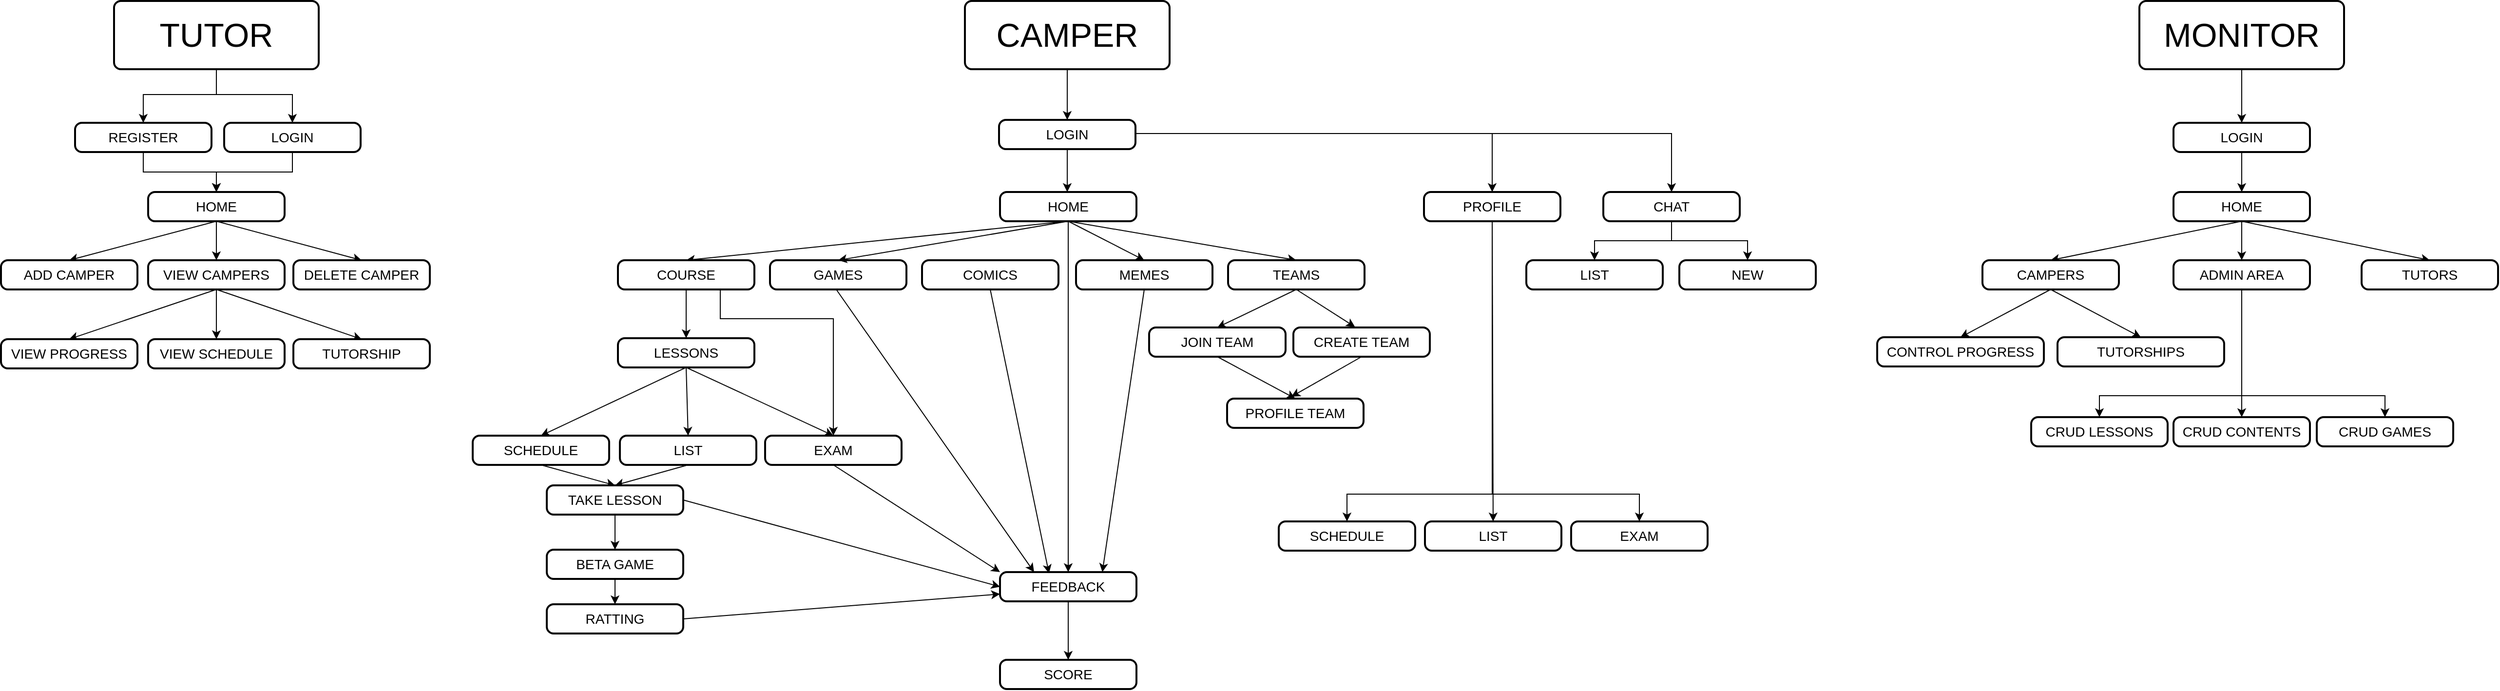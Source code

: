 <mxfile version="13.8.1" type="github">
  <diagram name="Page-1" id="edf60f1a-56cd-e834-aa8a-f176f3a09ee4">
    <mxGraphModel dx="3443" dy="1923" grid="0" gridSize="10" guides="1" tooltips="1" connect="1" arrows="1" fold="1" page="1" pageScale="1" pageWidth="1100" pageHeight="850" background="#ffffff" math="0" shadow="0">
      <root>
        <mxCell id="0" />
        <mxCell id="1" parent="0" />
        <mxCell id="gXM7lQSjL1Jpcok_i52--102" style="edgeStyle=none;rounded=0;orthogonalLoop=1;jettySize=auto;html=1;exitX=0.5;exitY=1;exitDx=0;exitDy=0;entryX=0.5;entryY=0;entryDx=0;entryDy=0;" parent="1" source="gXM7lQSjL1Jpcok_i52--44" target="gXM7lQSjL1Jpcok_i52--101" edge="1">
          <mxGeometry relative="1" as="geometry" />
        </mxCell>
        <mxCell id="gXM7lQSjL1Jpcok_i52--44" value="&lt;span style=&quot;font-size: 14px&quot;&gt;FEEDBACK&lt;/span&gt;" style="rounded=1;whiteSpace=wrap;html=1;absoluteArcSize=1;arcSize=14;strokeWidth=2;" parent="1" vertex="1">
          <mxGeometry x="1066" y="690" width="140" height="30" as="geometry" />
        </mxCell>
        <mxCell id="gXM7lQSjL1Jpcok_i52--64" style="edgeStyle=none;rounded=0;orthogonalLoop=1;jettySize=auto;html=1;exitX=0.5;exitY=1;exitDx=0;exitDy=0;entryX=0.5;entryY=0;entryDx=0;entryDy=0;" parent="1" source="gXM7lQSjL1Jpcok_i52--87" target="gXM7lQSjL1Jpcok_i52--65" edge="1">
          <mxGeometry relative="1" as="geometry">
            <mxPoint x="834" y="450" as="targetPoint" />
          </mxGeometry>
        </mxCell>
        <mxCell id="gXM7lQSjL1Jpcok_i52--74" style="edgeStyle=none;rounded=0;orthogonalLoop=1;jettySize=auto;html=1;exitX=0.5;exitY=1;exitDx=0;exitDy=0;entryX=0.25;entryY=0;entryDx=0;entryDy=0;" parent="1" target="gXM7lQSjL1Jpcok_i52--44" edge="1">
          <mxGeometry relative="1" as="geometry">
            <mxPoint x="1025" y="680" as="targetPoint" />
            <mxPoint x="898.0" y="400" as="sourcePoint" />
          </mxGeometry>
        </mxCell>
        <mxCell id="gXM7lQSjL1Jpcok_i52--50" value="&lt;span style=&quot;font-size: 14px&quot;&gt;GAMES&lt;/span&gt;" style="rounded=1;whiteSpace=wrap;html=1;absoluteArcSize=1;arcSize=14;strokeWidth=2;" parent="1" vertex="1">
          <mxGeometry x="830" y="370" width="140" height="30" as="geometry" />
        </mxCell>
        <mxCell id="gXM7lQSjL1Jpcok_i52--11" style="edgeStyle=elbowEdgeStyle;rounded=0;orthogonalLoop=1;jettySize=auto;html=1;exitX=0.5;exitY=1;exitDx=0;exitDy=0;entryX=0.5;entryY=0;entryDx=0;entryDy=0;elbow=vertical;" parent="1" source="gXM7lQSjL1Jpcok_i52--10" target="gXM7lQSjL1Jpcok_i52--12" edge="1">
          <mxGeometry relative="1" as="geometry">
            <mxPoint x="262" y="230" as="targetPoint" />
            <Array as="points">
              <mxPoint x="327" y="200" />
            </Array>
          </mxGeometry>
        </mxCell>
        <mxCell id="gXM7lQSjL1Jpcok_i52--29" style="edgeStyle=elbowEdgeStyle;rounded=0;orthogonalLoop=1;jettySize=auto;elbow=vertical;html=1;exitX=0.5;exitY=1;exitDx=0;exitDy=0;" parent="1" source="gXM7lQSjL1Jpcok_i52--10" target="gXM7lQSjL1Jpcok_i52--28" edge="1">
          <mxGeometry relative="1" as="geometry">
            <Array as="points">
              <mxPoint x="340" y="200" />
              <mxPoint x="300" y="200" />
              <mxPoint x="290" y="200" />
            </Array>
          </mxGeometry>
        </mxCell>
        <mxCell id="gXM7lQSjL1Jpcok_i52--10" value="&lt;font style=&quot;font-size: 34px&quot;&gt;TUTOR&lt;/font&gt;" style="rounded=1;whiteSpace=wrap;html=1;absoluteArcSize=1;arcSize=14;strokeWidth=2;" parent="1" vertex="1">
          <mxGeometry x="157" y="104" width="210" height="70" as="geometry" />
        </mxCell>
        <mxCell id="gXM7lQSjL1Jpcok_i52--30" style="edgeStyle=elbowEdgeStyle;rounded=0;orthogonalLoop=1;jettySize=auto;elbow=vertical;html=1;exitX=0.5;exitY=1;exitDx=0;exitDy=0;entryX=0.5;entryY=0;entryDx=0;entryDy=0;" parent="1" source="gXM7lQSjL1Jpcok_i52--12" target="gXM7lQSjL1Jpcok_i52--14" edge="1">
          <mxGeometry relative="1" as="geometry" />
        </mxCell>
        <mxCell id="gXM7lQSjL1Jpcok_i52--12" value="&lt;font style=&quot;font-size: 14px&quot;&gt;REGISTER&lt;/font&gt;" style="rounded=1;whiteSpace=wrap;html=1;absoluteArcSize=1;arcSize=14;strokeWidth=2;" parent="1" vertex="1">
          <mxGeometry x="117" y="229" width="140" height="30" as="geometry" />
        </mxCell>
        <mxCell id="gXM7lQSjL1Jpcok_i52--20" style="edgeStyle=none;rounded=0;orthogonalLoop=1;jettySize=auto;html=1;entryX=0.5;entryY=0;entryDx=0;entryDy=0;" parent="1" source="gXM7lQSjL1Jpcok_i52--14" target="gXM7lQSjL1Jpcok_i52--15" edge="1">
          <mxGeometry relative="1" as="geometry" />
        </mxCell>
        <mxCell id="gXM7lQSjL1Jpcok_i52--21" style="edgeStyle=none;rounded=0;orthogonalLoop=1;jettySize=auto;html=1;exitX=0.5;exitY=1;exitDx=0;exitDy=0;entryX=0.5;entryY=0;entryDx=0;entryDy=0;" parent="1" source="gXM7lQSjL1Jpcok_i52--14" target="gXM7lQSjL1Jpcok_i52--16" edge="1">
          <mxGeometry relative="1" as="geometry" />
        </mxCell>
        <mxCell id="gXM7lQSjL1Jpcok_i52--22" style="edgeStyle=none;rounded=0;orthogonalLoop=1;jettySize=auto;html=1;exitX=0.5;exitY=1;exitDx=0;exitDy=0;entryX=0.5;entryY=0;entryDx=0;entryDy=0;" parent="1" source="gXM7lQSjL1Jpcok_i52--14" target="gXM7lQSjL1Jpcok_i52--17" edge="1">
          <mxGeometry relative="1" as="geometry" />
        </mxCell>
        <mxCell id="gXM7lQSjL1Jpcok_i52--14" value="&lt;span style=&quot;font-size: 14px&quot;&gt;HOME&lt;/span&gt;" style="rounded=1;whiteSpace=wrap;html=1;absoluteArcSize=1;arcSize=14;strokeWidth=2;verticalAlign=middle;" parent="1" vertex="1">
          <mxGeometry x="192" y="300" width="140" height="30" as="geometry" />
        </mxCell>
        <mxCell id="gXM7lQSjL1Jpcok_i52--23" style="edgeStyle=none;rounded=0;orthogonalLoop=1;jettySize=auto;html=1;entryX=0.5;entryY=0;entryDx=0;entryDy=0;exitX=0.5;exitY=1;exitDx=0;exitDy=0;" parent="1" source="gXM7lQSjL1Jpcok_i52--15" target="gXM7lQSjL1Jpcok_i52--24" edge="1">
          <mxGeometry relative="1" as="geometry">
            <mxPoint x="262" y="450" as="targetPoint" />
          </mxGeometry>
        </mxCell>
        <mxCell id="gXM7lQSjL1Jpcok_i52--26" style="edgeStyle=none;rounded=0;orthogonalLoop=1;jettySize=auto;html=1;exitX=0.5;exitY=1;exitDx=0;exitDy=0;entryX=0.5;entryY=0;entryDx=0;entryDy=0;" parent="1" source="gXM7lQSjL1Jpcok_i52--15" target="gXM7lQSjL1Jpcok_i52--25" edge="1">
          <mxGeometry relative="1" as="geometry" />
        </mxCell>
        <mxCell id="gXM7lQSjL1Jpcok_i52--63" style="edgeStyle=none;rounded=0;orthogonalLoop=1;jettySize=auto;html=1;exitX=0.5;exitY=1;exitDx=0;exitDy=0;entryX=0.5;entryY=0;entryDx=0;entryDy=0;" parent="1" source="gXM7lQSjL1Jpcok_i52--15" target="gXM7lQSjL1Jpcok_i52--56" edge="1">
          <mxGeometry relative="1" as="geometry" />
        </mxCell>
        <mxCell id="gXM7lQSjL1Jpcok_i52--15" value="&lt;span style=&quot;font-size: 14px&quot;&gt;VIEW CAMPERS&lt;/span&gt;" style="rounded=1;whiteSpace=wrap;html=1;absoluteArcSize=1;arcSize=14;strokeWidth=2;verticalAlign=middle;" parent="1" vertex="1">
          <mxGeometry x="192" y="370" width="140" height="30" as="geometry" />
        </mxCell>
        <mxCell id="gXM7lQSjL1Jpcok_i52--16" value="&lt;span style=&quot;font-size: 14px&quot;&gt;ADD CAMPER&lt;/span&gt;" style="rounded=1;whiteSpace=wrap;html=1;absoluteArcSize=1;arcSize=14;strokeWidth=2;" parent="1" vertex="1">
          <mxGeometry x="41" y="370" width="140" height="30" as="geometry" />
        </mxCell>
        <mxCell id="gXM7lQSjL1Jpcok_i52--17" value="&lt;span style=&quot;font-size: 14px&quot;&gt;DELETE CAMPER&lt;/span&gt;" style="rounded=1;whiteSpace=wrap;html=1;absoluteArcSize=1;arcSize=14;strokeWidth=2;" parent="1" vertex="1">
          <mxGeometry x="341" y="370" width="140" height="30" as="geometry" />
        </mxCell>
        <mxCell id="gXM7lQSjL1Jpcok_i52--24" value="&lt;span style=&quot;font-size: 14px&quot;&gt;VIEW PROGRESS&lt;/span&gt;" style="rounded=1;whiteSpace=wrap;html=1;absoluteArcSize=1;arcSize=14;strokeWidth=2;verticalAlign=middle;" parent="1" vertex="1">
          <mxGeometry x="41" y="451" width="140" height="30" as="geometry" />
        </mxCell>
        <mxCell id="gXM7lQSjL1Jpcok_i52--25" value="&lt;span style=&quot;font-size: 14px&quot;&gt;TUTORSHIP&lt;/span&gt;" style="rounded=1;whiteSpace=wrap;html=1;absoluteArcSize=1;arcSize=14;strokeWidth=2;verticalAlign=middle;" parent="1" vertex="1">
          <mxGeometry x="341" y="451" width="140" height="30" as="geometry" />
        </mxCell>
        <mxCell id="gXM7lQSjL1Jpcok_i52--31" style="edgeStyle=elbowEdgeStyle;rounded=0;orthogonalLoop=1;jettySize=auto;elbow=vertical;html=1;exitX=0.5;exitY=1;exitDx=0;exitDy=0;entryX=0.5;entryY=0;entryDx=0;entryDy=0;" parent="1" source="gXM7lQSjL1Jpcok_i52--28" target="gXM7lQSjL1Jpcok_i52--14" edge="1">
          <mxGeometry relative="1" as="geometry">
            <mxPoint x="260" y="300" as="targetPoint" />
          </mxGeometry>
        </mxCell>
        <mxCell id="gXM7lQSjL1Jpcok_i52--28" value="&lt;font style=&quot;font-size: 14px&quot;&gt;LOGIN&lt;/font&gt;" style="rounded=1;whiteSpace=wrap;html=1;absoluteArcSize=1;arcSize=14;strokeWidth=2;" parent="1" vertex="1">
          <mxGeometry x="270" y="229" width="140" height="30" as="geometry" />
        </mxCell>
        <mxCell id="gXM7lQSjL1Jpcok_i52--33" style="edgeStyle=elbowEdgeStyle;rounded=0;orthogonalLoop=1;jettySize=auto;elbow=vertical;html=1;exitX=0.5;exitY=1;exitDx=0;exitDy=0;" parent="1" source="gXM7lQSjL1Jpcok_i52--34" target="gXM7lQSjL1Jpcok_i52--49" edge="1">
          <mxGeometry relative="1" as="geometry">
            <Array as="points">
              <mxPoint x="1215" y="200" />
              <mxPoint x="1175" y="200" />
              <mxPoint x="1165" y="200" />
            </Array>
          </mxGeometry>
        </mxCell>
        <mxCell id="gXM7lQSjL1Jpcok_i52--34" value="&lt;font style=&quot;font-size: 34px&quot;&gt;CAMPER&lt;/font&gt;" style="rounded=1;whiteSpace=wrap;html=1;absoluteArcSize=1;arcSize=14;strokeWidth=2;" parent="1" vertex="1">
          <mxGeometry x="1030" y="104" width="210" height="70" as="geometry" />
        </mxCell>
        <mxCell id="gXM7lQSjL1Jpcok_i52--37" style="edgeStyle=none;rounded=0;orthogonalLoop=1;jettySize=auto;html=1;entryX=0.5;entryY=0;entryDx=0;entryDy=0;exitX=0.5;exitY=1;exitDx=0;exitDy=0;" parent="1" source="gXM7lQSjL1Jpcok_i52--40" target="gXM7lQSjL1Jpcok_i52--43" edge="1">
          <mxGeometry relative="1" as="geometry" />
        </mxCell>
        <mxCell id="gXM7lQSjL1Jpcok_i52--38" style="edgeStyle=none;rounded=0;orthogonalLoop=1;jettySize=auto;html=1;exitX=0.5;exitY=1;exitDx=0;exitDy=0;entryX=0.5;entryY=0;entryDx=0;entryDy=0;" parent="1" source="gXM7lQSjL1Jpcok_i52--40" target="gXM7lQSjL1Jpcok_i52--44" edge="1">
          <mxGeometry relative="1" as="geometry" />
        </mxCell>
        <mxCell id="gXM7lQSjL1Jpcok_i52--39" style="edgeStyle=none;rounded=0;orthogonalLoop=1;jettySize=auto;html=1;exitX=0.5;exitY=1;exitDx=0;exitDy=0;entryX=0.5;entryY=0;entryDx=0;entryDy=0;" parent="1" source="gXM7lQSjL1Jpcok_i52--40" target="gXM7lQSjL1Jpcok_i52--45" edge="1">
          <mxGeometry relative="1" as="geometry" />
        </mxCell>
        <mxCell id="gXM7lQSjL1Jpcok_i52--51" style="rounded=0;orthogonalLoop=1;jettySize=auto;elbow=vertical;html=1;exitX=0.5;exitY=1;exitDx=0;exitDy=0;entryX=0.5;entryY=0;entryDx=0;entryDy=0;" parent="1" source="gXM7lQSjL1Jpcok_i52--40" target="gXM7lQSjL1Jpcok_i52--50" edge="1">
          <mxGeometry relative="1" as="geometry" />
        </mxCell>
        <mxCell id="gXM7lQSjL1Jpcok_i52--54" style="edgeStyle=none;rounded=0;orthogonalLoop=1;jettySize=auto;html=1;entryX=0.5;entryY=0;entryDx=0;entryDy=0;" parent="1" target="gXM7lQSjL1Jpcok_i52--53" edge="1">
          <mxGeometry relative="1" as="geometry">
            <mxPoint x="1571" y="240" as="sourcePoint" />
          </mxGeometry>
        </mxCell>
        <mxCell id="gXM7lQSjL1Jpcok_i52--68" style="edgeStyle=none;rounded=0;orthogonalLoop=1;jettySize=auto;html=1;exitX=0.5;exitY=1;exitDx=0;exitDy=0;entryX=0.5;entryY=0;entryDx=0;entryDy=0;" parent="1" source="gXM7lQSjL1Jpcok_i52--40" target="gXM7lQSjL1Jpcok_i52--67" edge="1">
          <mxGeometry relative="1" as="geometry" />
        </mxCell>
        <mxCell id="gXM7lQSjL1Jpcok_i52--40" value="&lt;span style=&quot;font-size: 14px&quot;&gt;HOME&lt;/span&gt;" style="rounded=1;whiteSpace=wrap;html=1;absoluteArcSize=1;arcSize=14;strokeWidth=2;verticalAlign=middle;" parent="1" vertex="1">
          <mxGeometry x="1066" y="300" width="140" height="30" as="geometry" />
        </mxCell>
        <mxCell id="gXM7lQSjL1Jpcok_i52--97" style="edgeStyle=none;rounded=0;orthogonalLoop=1;jettySize=auto;html=1;exitX=0.5;exitY=1;exitDx=0;exitDy=0;entryX=0.75;entryY=0;entryDx=0;entryDy=0;" parent="1" source="gXM7lQSjL1Jpcok_i52--43" target="gXM7lQSjL1Jpcok_i52--44" edge="1">
          <mxGeometry relative="1" as="geometry" />
        </mxCell>
        <mxCell id="gXM7lQSjL1Jpcok_i52--43" value="&lt;span style=&quot;font-size: 14px&quot;&gt;MEMES&lt;/span&gt;" style="rounded=1;whiteSpace=wrap;html=1;absoluteArcSize=1;arcSize=14;strokeWidth=2;verticalAlign=middle;" parent="1" vertex="1">
          <mxGeometry x="1144" y="370" width="140" height="30" as="geometry" />
        </mxCell>
        <mxCell id="gXM7lQSjL1Jpcok_i52--82" style="edgeStyle=none;rounded=0;orthogonalLoop=1;jettySize=auto;html=1;exitX=0.5;exitY=1;exitDx=0;exitDy=0;entryX=0.5;entryY=0;entryDx=0;entryDy=0;" parent="1" source="gXM7lQSjL1Jpcok_i52--45" target="gXM7lQSjL1Jpcok_i52--81" edge="1">
          <mxGeometry relative="1" as="geometry" />
        </mxCell>
        <mxCell id="gXM7lQSjL1Jpcok_i52--84" style="edgeStyle=none;rounded=0;orthogonalLoop=1;jettySize=auto;html=1;exitX=0.5;exitY=1;exitDx=0;exitDy=0;entryX=0.452;entryY=-0.018;entryDx=0;entryDy=0;entryPerimeter=0;" parent="1" source="gXM7lQSjL1Jpcok_i52--45" target="gXM7lQSjL1Jpcok_i52--83" edge="1">
          <mxGeometry relative="1" as="geometry" />
        </mxCell>
        <mxCell id="gXM7lQSjL1Jpcok_i52--45" value="&lt;span style=&quot;font-size: 14px&quot;&gt;TEAMS&lt;/span&gt;" style="rounded=1;whiteSpace=wrap;html=1;absoluteArcSize=1;arcSize=14;strokeWidth=2;" parent="1" vertex="1">
          <mxGeometry x="1300" y="370" width="140" height="30" as="geometry" />
        </mxCell>
        <mxCell id="gXM7lQSjL1Jpcok_i52--48" style="edgeStyle=elbowEdgeStyle;rounded=0;orthogonalLoop=1;jettySize=auto;elbow=vertical;html=1;exitX=0.5;exitY=1;exitDx=0;exitDy=0;" parent="1" source="gXM7lQSjL1Jpcok_i52--49" edge="1">
          <mxGeometry relative="1" as="geometry">
            <mxPoint x="1135" y="300" as="targetPoint" />
          </mxGeometry>
        </mxCell>
        <mxCell id="gXM7lQSjL1Jpcok_i52--112" style="edgeStyle=orthogonalEdgeStyle;rounded=0;orthogonalLoop=1;jettySize=auto;html=1;exitX=1;exitY=0.5;exitDx=0;exitDy=0;entryX=0.5;entryY=0;entryDx=0;entryDy=0;" parent="1" source="gXM7lQSjL1Jpcok_i52--49" target="gXM7lQSjL1Jpcok_i52--111" edge="1">
          <mxGeometry relative="1" as="geometry">
            <Array as="points">
              <mxPoint x="1205" y="240" />
              <mxPoint x="1755" y="240" />
            </Array>
          </mxGeometry>
        </mxCell>
        <mxCell id="gXM7lQSjL1Jpcok_i52--49" value="&lt;font style=&quot;font-size: 14px&quot;&gt;LOGIN&lt;/font&gt;" style="rounded=1;whiteSpace=wrap;html=1;absoluteArcSize=1;arcSize=14;strokeWidth=2;" parent="1" vertex="1">
          <mxGeometry x="1065" y="226" width="140" height="30" as="geometry" />
        </mxCell>
        <mxCell id="kyfAYZM5BdH2XVyo6rza-1" style="edgeStyle=orthogonalEdgeStyle;rounded=0;orthogonalLoop=1;jettySize=auto;html=1;exitX=0.5;exitY=1;exitDx=0;exitDy=0;entryX=0.5;entryY=0;entryDx=0;entryDy=0;" parent="1" source="gXM7lQSjL1Jpcok_i52--53" target="kyfAYZM5BdH2XVyo6rza-8" edge="1">
          <mxGeometry relative="1" as="geometry">
            <mxPoint x="1515" y="548" as="targetPoint" />
            <Array as="points">
              <mxPoint x="1571" y="610" />
              <mxPoint x="1422" y="610" />
            </Array>
          </mxGeometry>
        </mxCell>
        <mxCell id="kyfAYZM5BdH2XVyo6rza-11" style="edgeStyle=none;rounded=0;orthogonalLoop=1;jettySize=auto;html=1;exitX=0.5;exitY=1;exitDx=0;exitDy=0;" parent="1" source="gXM7lQSjL1Jpcok_i52--53" target="kyfAYZM5BdH2XVyo6rza-9" edge="1">
          <mxGeometry relative="1" as="geometry" />
        </mxCell>
        <mxCell id="kyfAYZM5BdH2XVyo6rza-12" style="edgeStyle=orthogonalEdgeStyle;rounded=0;orthogonalLoop=1;jettySize=auto;html=1;exitX=0.5;exitY=1;exitDx=0;exitDy=0;entryX=0.5;entryY=0;entryDx=0;entryDy=0;" parent="1" source="gXM7lQSjL1Jpcok_i52--53" target="kyfAYZM5BdH2XVyo6rza-10" edge="1">
          <mxGeometry relative="1" as="geometry">
            <Array as="points">
              <mxPoint x="1571" y="610" />
              <mxPoint x="1722" y="610" />
            </Array>
          </mxGeometry>
        </mxCell>
        <mxCell id="gXM7lQSjL1Jpcok_i52--53" value="&lt;span style=&quot;font-size: 14px&quot;&gt;PROFILE&lt;/span&gt;" style="rounded=1;whiteSpace=wrap;html=1;absoluteArcSize=1;arcSize=14;strokeWidth=2;" parent="1" vertex="1">
          <mxGeometry x="1501" y="300.0" width="140" height="30" as="geometry" />
        </mxCell>
        <mxCell id="gXM7lQSjL1Jpcok_i52--56" value="&lt;span style=&quot;font-size: 14px&quot;&gt;VIEW SCHEDULE&lt;/span&gt;" style="rounded=1;whiteSpace=wrap;html=1;absoluteArcSize=1;arcSize=14;strokeWidth=2;verticalAlign=middle;" parent="1" vertex="1">
          <mxGeometry x="192" y="451" width="140" height="30" as="geometry" />
        </mxCell>
        <mxCell id="gXM7lQSjL1Jpcok_i52--71" style="edgeStyle=none;rounded=0;orthogonalLoop=1;jettySize=auto;html=1;exitX=0.5;exitY=1;exitDx=0;exitDy=0;entryX=0.5;entryY=0;entryDx=0;entryDy=0;" parent="1" source="gXM7lQSjL1Jpcok_i52--65" target="gXM7lQSjL1Jpcok_i52--70" edge="1">
          <mxGeometry relative="1" as="geometry" />
        </mxCell>
        <mxCell id="gXM7lQSjL1Jpcok_i52--65" value="&lt;span style=&quot;font-size: 14px&quot;&gt;SCHEDULE&lt;/span&gt;" style="rounded=1;whiteSpace=wrap;html=1;absoluteArcSize=1;arcSize=14;strokeWidth=2;" parent="1" vertex="1">
          <mxGeometry x="525" y="550" width="140" height="30" as="geometry" />
        </mxCell>
        <mxCell id="gXM7lQSjL1Jpcok_i52--72" style="edgeStyle=none;rounded=0;orthogonalLoop=1;jettySize=auto;html=1;exitX=0.5;exitY=1;exitDx=0;exitDy=0;entryX=0.5;entryY=0;entryDx=0;entryDy=0;" parent="1" source="gXM7lQSjL1Jpcok_i52--66" target="gXM7lQSjL1Jpcok_i52--70" edge="1">
          <mxGeometry relative="1" as="geometry" />
        </mxCell>
        <mxCell id="gXM7lQSjL1Jpcok_i52--66" value="&lt;span style=&quot;font-size: 14px&quot;&gt;LIST&lt;/span&gt;" style="rounded=1;whiteSpace=wrap;html=1;absoluteArcSize=1;arcSize=14;strokeWidth=2;" parent="1" vertex="1">
          <mxGeometry x="676" y="550" width="140" height="30" as="geometry" />
        </mxCell>
        <mxCell id="gXM7lQSjL1Jpcok_i52--69" style="edgeStyle=none;rounded=0;orthogonalLoop=1;jettySize=auto;html=1;exitX=0.5;exitY=1;exitDx=0;exitDy=0;entryX=0.5;entryY=0;entryDx=0;entryDy=0;" parent="1" source="gXM7lQSjL1Jpcok_i52--87" target="gXM7lQSjL1Jpcok_i52--66" edge="1">
          <mxGeometry relative="1" as="geometry" />
        </mxCell>
        <mxCell id="gXM7lQSjL1Jpcok_i52--91" style="edgeStyle=orthogonalEdgeStyle;rounded=0;orthogonalLoop=1;jettySize=auto;html=1;exitX=0.75;exitY=1;exitDx=0;exitDy=0;" parent="1" source="gXM7lQSjL1Jpcok_i52--67" target="gXM7lQSjL1Jpcok_i52--89" edge="1">
          <mxGeometry relative="1" as="geometry">
            <Array as="points">
              <mxPoint x="779" y="430" />
              <mxPoint x="895" y="430" />
            </Array>
          </mxGeometry>
        </mxCell>
        <mxCell id="gXM7lQSjL1Jpcok_i52--67" value="&lt;span style=&quot;font-size: 14px&quot;&gt;COURSE&lt;/span&gt;" style="rounded=1;whiteSpace=wrap;html=1;absoluteArcSize=1;arcSize=14;strokeWidth=2;verticalAlign=middle;" parent="1" vertex="1">
          <mxGeometry x="674" y="370" width="140" height="30" as="geometry" />
        </mxCell>
        <mxCell id="gXM7lQSjL1Jpcok_i52--78" style="edgeStyle=none;rounded=0;orthogonalLoop=1;jettySize=auto;html=1;exitX=0.5;exitY=1;exitDx=0;exitDy=0;entryX=0.5;entryY=0;entryDx=0;entryDy=0;" parent="1" source="gXM7lQSjL1Jpcok_i52--70" target="gXM7lQSjL1Jpcok_i52--77" edge="1">
          <mxGeometry relative="1" as="geometry" />
        </mxCell>
        <mxCell id="gXM7lQSjL1Jpcok_i52--99" style="edgeStyle=none;rounded=0;orthogonalLoop=1;jettySize=auto;html=1;exitX=1;exitY=0.5;exitDx=0;exitDy=0;entryX=0;entryY=0.5;entryDx=0;entryDy=0;" parent="1" source="gXM7lQSjL1Jpcok_i52--70" target="gXM7lQSjL1Jpcok_i52--44" edge="1">
          <mxGeometry relative="1" as="geometry" />
        </mxCell>
        <mxCell id="gXM7lQSjL1Jpcok_i52--70" value="&lt;span style=&quot;font-size: 14px&quot;&gt;TAKE LESSON&lt;/span&gt;" style="rounded=1;whiteSpace=wrap;html=1;absoluteArcSize=1;arcSize=14;strokeWidth=2;" parent="1" vertex="1">
          <mxGeometry x="601" y="601" width="140" height="30" as="geometry" />
        </mxCell>
        <mxCell id="gXM7lQSjL1Jpcok_i52--80" style="edgeStyle=none;rounded=0;orthogonalLoop=1;jettySize=auto;html=1;exitX=0.5;exitY=1;exitDx=0;exitDy=0;entryX=0.5;entryY=0;entryDx=0;entryDy=0;" parent="1" source="gXM7lQSjL1Jpcok_i52--77" target="gXM7lQSjL1Jpcok_i52--79" edge="1">
          <mxGeometry relative="1" as="geometry" />
        </mxCell>
        <mxCell id="gXM7lQSjL1Jpcok_i52--77" value="&lt;span style=&quot;font-size: 14px&quot;&gt;BETA GAME&lt;/span&gt;" style="rounded=1;whiteSpace=wrap;html=1;absoluteArcSize=1;arcSize=14;strokeWidth=2;" parent="1" vertex="1">
          <mxGeometry x="601" y="667" width="140" height="30" as="geometry" />
        </mxCell>
        <mxCell id="gXM7lQSjL1Jpcok_i52--100" style="edgeStyle=none;rounded=0;orthogonalLoop=1;jettySize=auto;html=1;exitX=1;exitY=0.5;exitDx=0;exitDy=0;entryX=0;entryY=0.75;entryDx=0;entryDy=0;" parent="1" source="gXM7lQSjL1Jpcok_i52--79" target="gXM7lQSjL1Jpcok_i52--44" edge="1">
          <mxGeometry relative="1" as="geometry" />
        </mxCell>
        <mxCell id="gXM7lQSjL1Jpcok_i52--79" value="&lt;span style=&quot;font-size: 14px&quot;&gt;RATTING&lt;/span&gt;" style="rounded=1;whiteSpace=wrap;html=1;absoluteArcSize=1;arcSize=14;strokeWidth=2;" parent="1" vertex="1">
          <mxGeometry x="601" y="723" width="140" height="30" as="geometry" />
        </mxCell>
        <mxCell id="gXM7lQSjL1Jpcok_i52--108" style="edgeStyle=none;rounded=0;orthogonalLoop=1;jettySize=auto;html=1;exitX=0.5;exitY=1;exitDx=0;exitDy=0;entryX=0.5;entryY=0;entryDx=0;entryDy=0;" parent="1" source="gXM7lQSjL1Jpcok_i52--81" target="gXM7lQSjL1Jpcok_i52--104" edge="1">
          <mxGeometry relative="1" as="geometry" />
        </mxCell>
        <mxCell id="gXM7lQSjL1Jpcok_i52--81" value="&lt;span style=&quot;font-size: 14px&quot;&gt;JOIN TEAM&lt;/span&gt;" style="rounded=1;whiteSpace=wrap;html=1;absoluteArcSize=1;arcSize=14;strokeWidth=2;" parent="1" vertex="1">
          <mxGeometry x="1219" y="439" width="140" height="30" as="geometry" />
        </mxCell>
        <mxCell id="gXM7lQSjL1Jpcok_i52--109" style="edgeStyle=none;rounded=0;orthogonalLoop=1;jettySize=auto;html=1;exitX=0.5;exitY=1;exitDx=0;exitDy=0;" parent="1" source="gXM7lQSjL1Jpcok_i52--83" edge="1">
          <mxGeometry relative="1" as="geometry">
            <mxPoint x="1365" y="510" as="targetPoint" />
          </mxGeometry>
        </mxCell>
        <mxCell id="gXM7lQSjL1Jpcok_i52--83" value="&lt;span style=&quot;font-size: 14px&quot;&gt;CREATE TEAM&lt;/span&gt;" style="rounded=1;whiteSpace=wrap;html=1;absoluteArcSize=1;arcSize=14;strokeWidth=2;" parent="1" vertex="1">
          <mxGeometry x="1367" y="439" width="140" height="30" as="geometry" />
        </mxCell>
        <mxCell id="gXM7lQSjL1Jpcok_i52--88" value="" style="edgeStyle=none;rounded=0;orthogonalLoop=1;jettySize=auto;html=1;" parent="1" source="gXM7lQSjL1Jpcok_i52--67" target="gXM7lQSjL1Jpcok_i52--87" edge="1">
          <mxGeometry relative="1" as="geometry" />
        </mxCell>
        <mxCell id="gXM7lQSjL1Jpcok_i52--90" style="edgeStyle=none;rounded=0;orthogonalLoop=1;jettySize=auto;html=1;exitX=0.5;exitY=1;exitDx=0;exitDy=0;entryX=0.5;entryY=0;entryDx=0;entryDy=0;" parent="1" source="gXM7lQSjL1Jpcok_i52--87" target="gXM7lQSjL1Jpcok_i52--89" edge="1">
          <mxGeometry relative="1" as="geometry" />
        </mxCell>
        <mxCell id="gXM7lQSjL1Jpcok_i52--87" value="&lt;span style=&quot;font-size: 14px&quot;&gt;LESSONS&lt;/span&gt;" style="rounded=1;whiteSpace=wrap;html=1;absoluteArcSize=1;arcSize=14;strokeWidth=2;verticalAlign=middle;" parent="1" vertex="1">
          <mxGeometry x="674" y="450" width="140" height="30" as="geometry" />
        </mxCell>
        <mxCell id="gXM7lQSjL1Jpcok_i52--98" style="edgeStyle=none;rounded=0;orthogonalLoop=1;jettySize=auto;html=1;exitX=0.5;exitY=1;exitDx=0;exitDy=0;entryX=0;entryY=0;entryDx=0;entryDy=0;" parent="1" source="gXM7lQSjL1Jpcok_i52--89" target="gXM7lQSjL1Jpcok_i52--44" edge="1">
          <mxGeometry relative="1" as="geometry" />
        </mxCell>
        <mxCell id="gXM7lQSjL1Jpcok_i52--89" value="&lt;span style=&quot;font-size: 14px&quot;&gt;EXAM&lt;/span&gt;" style="rounded=1;whiteSpace=wrap;html=1;absoluteArcSize=1;arcSize=14;strokeWidth=2;" parent="1" vertex="1">
          <mxGeometry x="825" y="550" width="140" height="30" as="geometry" />
        </mxCell>
        <mxCell id="gXM7lQSjL1Jpcok_i52--96" style="edgeStyle=none;rounded=0;orthogonalLoop=1;jettySize=auto;html=1;exitX=0.5;exitY=1;exitDx=0;exitDy=0;entryX=0.359;entryY=0.043;entryDx=0;entryDy=0;entryPerimeter=0;" parent="1" source="gXM7lQSjL1Jpcok_i52--94" target="gXM7lQSjL1Jpcok_i52--44" edge="1">
          <mxGeometry relative="1" as="geometry" />
        </mxCell>
        <mxCell id="gXM7lQSjL1Jpcok_i52--94" value="&lt;span style=&quot;font-size: 14px&quot;&gt;COMICS&lt;/span&gt;" style="rounded=1;whiteSpace=wrap;html=1;absoluteArcSize=1;arcSize=14;strokeWidth=2;" parent="1" vertex="1">
          <mxGeometry x="986" y="370" width="140" height="30" as="geometry" />
        </mxCell>
        <mxCell id="gXM7lQSjL1Jpcok_i52--101" value="&lt;span style=&quot;font-size: 14px&quot;&gt;SCORE&lt;/span&gt;" style="rounded=1;whiteSpace=wrap;html=1;absoluteArcSize=1;arcSize=14;strokeWidth=2;" parent="1" vertex="1">
          <mxGeometry x="1066.0" y="780" width="140" height="30" as="geometry" />
        </mxCell>
        <mxCell id="gXM7lQSjL1Jpcok_i52--104" value="&lt;span style=&quot;font-size: 14px&quot;&gt;PROFILE TEAM&lt;/span&gt;" style="rounded=1;whiteSpace=wrap;html=1;absoluteArcSize=1;arcSize=14;strokeWidth=2;" parent="1" vertex="1">
          <mxGeometry x="1299" y="512" width="140" height="30" as="geometry" />
        </mxCell>
        <mxCell id="gXM7lQSjL1Jpcok_i52--122" style="edgeStyle=orthogonalEdgeStyle;rounded=0;orthogonalLoop=1;jettySize=auto;html=1;exitX=0.5;exitY=1;exitDx=0;exitDy=0;entryX=0.5;entryY=0;entryDx=0;entryDy=0;" parent="1" source="gXM7lQSjL1Jpcok_i52--111" target="gXM7lQSjL1Jpcok_i52--115" edge="1">
          <mxGeometry relative="1" as="geometry" />
        </mxCell>
        <mxCell id="gXM7lQSjL1Jpcok_i52--123" style="edgeStyle=orthogonalEdgeStyle;rounded=0;orthogonalLoop=1;jettySize=auto;html=1;exitX=0.5;exitY=1;exitDx=0;exitDy=0;entryX=0.5;entryY=0;entryDx=0;entryDy=0;" parent="1" source="gXM7lQSjL1Jpcok_i52--111" target="gXM7lQSjL1Jpcok_i52--116" edge="1">
          <mxGeometry relative="1" as="geometry" />
        </mxCell>
        <mxCell id="gXM7lQSjL1Jpcok_i52--111" value="&lt;span style=&quot;font-size: 14px&quot;&gt;CHAT&lt;/span&gt;" style="rounded=1;whiteSpace=wrap;html=1;absoluteArcSize=1;arcSize=14;strokeWidth=2;verticalAlign=middle;" parent="1" vertex="1">
          <mxGeometry x="1685" y="300.0" width="140" height="30" as="geometry" />
        </mxCell>
        <mxCell id="gXM7lQSjL1Jpcok_i52--115" value="&lt;span style=&quot;font-size: 14px&quot;&gt;LIST&lt;/span&gt;" style="rounded=1;whiteSpace=wrap;html=1;absoluteArcSize=1;arcSize=14;strokeWidth=2;" parent="1" vertex="1">
          <mxGeometry x="1606" y="370" width="140" height="30" as="geometry" />
        </mxCell>
        <mxCell id="gXM7lQSjL1Jpcok_i52--116" value="&lt;span style=&quot;font-size: 14px&quot;&gt;NEW&lt;/span&gt;" style="rounded=1;whiteSpace=wrap;html=1;absoluteArcSize=1;arcSize=14;strokeWidth=2;" parent="1" vertex="1">
          <mxGeometry x="1763" y="370" width="140" height="30" as="geometry" />
        </mxCell>
        <mxCell id="kyfAYZM5BdH2XVyo6rza-8" value="&lt;span style=&quot;font-size: 14px&quot;&gt;SCHEDULE&lt;/span&gt;" style="rounded=1;whiteSpace=wrap;html=1;absoluteArcSize=1;arcSize=14;strokeWidth=2;" parent="1" vertex="1">
          <mxGeometry x="1352" y="638" width="140" height="30" as="geometry" />
        </mxCell>
        <mxCell id="kyfAYZM5BdH2XVyo6rza-9" value="&lt;span style=&quot;font-size: 14px&quot;&gt;LIST&lt;/span&gt;" style="rounded=1;whiteSpace=wrap;html=1;absoluteArcSize=1;arcSize=14;strokeWidth=2;" parent="1" vertex="1">
          <mxGeometry x="1502" y="638" width="140" height="30" as="geometry" />
        </mxCell>
        <mxCell id="kyfAYZM5BdH2XVyo6rza-10" value="&lt;span style=&quot;font-size: 14px&quot;&gt;EXAM&lt;/span&gt;" style="rounded=1;whiteSpace=wrap;html=1;absoluteArcSize=1;arcSize=14;strokeWidth=2;" parent="1" vertex="1">
          <mxGeometry x="1652" y="638" width="140" height="30" as="geometry" />
        </mxCell>
        <mxCell id="YypiUaQU-NmCMD16whfk-2" style="edgeStyle=elbowEdgeStyle;rounded=0;orthogonalLoop=1;jettySize=auto;elbow=vertical;html=1;exitX=0.5;exitY=1;exitDx=0;exitDy=0;" edge="1" source="YypiUaQU-NmCMD16whfk-3" target="YypiUaQU-NmCMD16whfk-19" parent="1">
          <mxGeometry relative="1" as="geometry">
            <Array as="points">
              <mxPoint x="2418" y="200" />
              <mxPoint x="2378" y="200" />
              <mxPoint x="2368" y="200" />
            </Array>
          </mxGeometry>
        </mxCell>
        <mxCell id="YypiUaQU-NmCMD16whfk-3" value="&lt;span style=&quot;font-size: 34px&quot;&gt;MONITOR&lt;/span&gt;" style="rounded=1;whiteSpace=wrap;html=1;absoluteArcSize=1;arcSize=14;strokeWidth=2;" vertex="1" parent="1">
          <mxGeometry x="2235" y="104" width="210" height="70" as="geometry" />
        </mxCell>
        <mxCell id="YypiUaQU-NmCMD16whfk-6" style="edgeStyle=none;rounded=0;orthogonalLoop=1;jettySize=auto;html=1;entryX=0.5;entryY=0;entryDx=0;entryDy=0;" edge="1" source="YypiUaQU-NmCMD16whfk-9" target="YypiUaQU-NmCMD16whfk-13" parent="1">
          <mxGeometry relative="1" as="geometry" />
        </mxCell>
        <mxCell id="YypiUaQU-NmCMD16whfk-7" style="edgeStyle=none;rounded=0;orthogonalLoop=1;jettySize=auto;html=1;exitX=0.5;exitY=1;exitDx=0;exitDy=0;entryX=0.5;entryY=0;entryDx=0;entryDy=0;" edge="1" source="YypiUaQU-NmCMD16whfk-9" target="YypiUaQU-NmCMD16whfk-14" parent="1">
          <mxGeometry relative="1" as="geometry" />
        </mxCell>
        <mxCell id="YypiUaQU-NmCMD16whfk-8" style="edgeStyle=none;rounded=0;orthogonalLoop=1;jettySize=auto;html=1;exitX=0.5;exitY=1;exitDx=0;exitDy=0;entryX=0.5;entryY=0;entryDx=0;entryDy=0;" edge="1" source="YypiUaQU-NmCMD16whfk-9" target="YypiUaQU-NmCMD16whfk-15" parent="1">
          <mxGeometry relative="1" as="geometry" />
        </mxCell>
        <mxCell id="YypiUaQU-NmCMD16whfk-9" value="&lt;span style=&quot;font-size: 14px&quot;&gt;HOME&lt;/span&gt;" style="rounded=1;whiteSpace=wrap;html=1;absoluteArcSize=1;arcSize=14;strokeWidth=2;verticalAlign=middle;" vertex="1" parent="1">
          <mxGeometry x="2270" y="300" width="140" height="30" as="geometry" />
        </mxCell>
        <mxCell id="YypiUaQU-NmCMD16whfk-30" style="edgeStyle=elbowEdgeStyle;rounded=0;orthogonalLoop=1;jettySize=auto;html=1;exitX=0.5;exitY=1;exitDx=0;exitDy=0;elbow=vertical;" edge="1" parent="1" source="YypiUaQU-NmCMD16whfk-13" target="YypiUaQU-NmCMD16whfk-27">
          <mxGeometry relative="1" as="geometry" />
        </mxCell>
        <mxCell id="YypiUaQU-NmCMD16whfk-31" style="edgeStyle=elbowEdgeStyle;rounded=0;orthogonalLoop=1;jettySize=auto;elbow=vertical;html=1;exitX=0.5;exitY=1;exitDx=0;exitDy=0;" edge="1" parent="1" source="YypiUaQU-NmCMD16whfk-13" target="YypiUaQU-NmCMD16whfk-25">
          <mxGeometry relative="1" as="geometry">
            <Array as="points">
              <mxPoint x="2406" y="509" />
            </Array>
          </mxGeometry>
        </mxCell>
        <mxCell id="YypiUaQU-NmCMD16whfk-32" style="edgeStyle=elbowEdgeStyle;rounded=0;orthogonalLoop=1;jettySize=auto;elbow=vertical;html=1;entryX=0.5;entryY=0;entryDx=0;entryDy=0;" edge="1" parent="1" target="YypiUaQU-NmCMD16whfk-28">
          <mxGeometry relative="1" as="geometry">
            <mxPoint x="2340" y="406" as="sourcePoint" />
            <Array as="points">
              <mxPoint x="2269" y="509" />
            </Array>
          </mxGeometry>
        </mxCell>
        <mxCell id="YypiUaQU-NmCMD16whfk-13" value="&lt;span style=&quot;font-size: 14px&quot;&gt;ADMIN AREA&lt;/span&gt;" style="rounded=1;whiteSpace=wrap;html=1;absoluteArcSize=1;arcSize=14;strokeWidth=2;verticalAlign=middle;" vertex="1" parent="1">
          <mxGeometry x="2270.0" y="370" width="140" height="30" as="geometry" />
        </mxCell>
        <mxCell id="YypiUaQU-NmCMD16whfk-14" value="&lt;span style=&quot;font-size: 14px&quot;&gt;CAMPERS&lt;/span&gt;" style="rounded=1;whiteSpace=wrap;html=1;absoluteArcSize=1;arcSize=14;strokeWidth=2;" vertex="1" parent="1">
          <mxGeometry x="2074.0" y="370" width="140" height="30" as="geometry" />
        </mxCell>
        <mxCell id="YypiUaQU-NmCMD16whfk-15" value="&lt;span style=&quot;font-size: 14px&quot;&gt;TUTORS&lt;/span&gt;" style="rounded=1;whiteSpace=wrap;html=1;absoluteArcSize=1;arcSize=14;strokeWidth=2;" vertex="1" parent="1">
          <mxGeometry x="2463" y="370" width="140" height="30" as="geometry" />
        </mxCell>
        <mxCell id="YypiUaQU-NmCMD16whfk-18" style="edgeStyle=elbowEdgeStyle;rounded=0;orthogonalLoop=1;jettySize=auto;elbow=vertical;html=1;exitX=0.5;exitY=1;exitDx=0;exitDy=0;entryX=0.5;entryY=0;entryDx=0;entryDy=0;" edge="1" source="YypiUaQU-NmCMD16whfk-19" target="YypiUaQU-NmCMD16whfk-9" parent="1">
          <mxGeometry relative="1" as="geometry">
            <mxPoint x="2338" y="300" as="targetPoint" />
          </mxGeometry>
        </mxCell>
        <mxCell id="YypiUaQU-NmCMD16whfk-19" value="&lt;font style=&quot;font-size: 14px&quot;&gt;LOGIN&lt;/font&gt;" style="rounded=1;whiteSpace=wrap;html=1;absoluteArcSize=1;arcSize=14;strokeWidth=2;" vertex="1" parent="1">
          <mxGeometry x="2270.0" y="229" width="140" height="30" as="geometry" />
        </mxCell>
        <mxCell id="YypiUaQU-NmCMD16whfk-22" value="&lt;span style=&quot;font-size: 14px&quot;&gt;TUTORSHIPS&lt;/span&gt;" style="rounded=1;whiteSpace=wrap;html=1;absoluteArcSize=1;arcSize=14;strokeWidth=2;verticalAlign=middle;" vertex="1" parent="1">
          <mxGeometry x="2151.0" y="449" width="171" height="30" as="geometry" />
        </mxCell>
        <mxCell id="YypiUaQU-NmCMD16whfk-11" style="edgeStyle=none;rounded=0;orthogonalLoop=1;jettySize=auto;html=1;exitX=0.5;exitY=1;exitDx=0;exitDy=0;entryX=0.5;entryY=0;entryDx=0;entryDy=0;" edge="1" source="YypiUaQU-NmCMD16whfk-14" target="YypiUaQU-NmCMD16whfk-22" parent="1">
          <mxGeometry relative="1" as="geometry">
            <mxPoint x="2239" y="400" as="sourcePoint" />
            <mxPoint x="2308" y="451.0" as="targetPoint" />
          </mxGeometry>
        </mxCell>
        <mxCell id="YypiUaQU-NmCMD16whfk-29" value="" style="group" vertex="1" connectable="0" parent="1">
          <mxGeometry x="2124" y="531" width="433" height="30" as="geometry" />
        </mxCell>
        <mxCell id="YypiUaQU-NmCMD16whfk-25" value="&lt;span style=&quot;font-size: 14px&quot;&gt;CRUD&amp;nbsp;&lt;/span&gt;&lt;span style=&quot;font-size: 14px&quot;&gt;GAMES&lt;/span&gt;" style="rounded=1;whiteSpace=wrap;html=1;absoluteArcSize=1;arcSize=14;strokeWidth=2;verticalAlign=middle;" vertex="1" parent="YypiUaQU-NmCMD16whfk-29">
          <mxGeometry x="293" width="140" height="30" as="geometry" />
        </mxCell>
        <mxCell id="YypiUaQU-NmCMD16whfk-27" value="&lt;span style=&quot;font-size: 14px&quot;&gt;CRUD CONTENTS&lt;/span&gt;" style="rounded=1;whiteSpace=wrap;html=1;absoluteArcSize=1;arcSize=14;strokeWidth=2;verticalAlign=middle;" vertex="1" parent="YypiUaQU-NmCMD16whfk-29">
          <mxGeometry x="146" width="140" height="30" as="geometry" />
        </mxCell>
        <mxCell id="YypiUaQU-NmCMD16whfk-28" value="&lt;span style=&quot;font-size: 14px&quot;&gt;CRUD LESSONS&lt;/span&gt;" style="rounded=1;whiteSpace=wrap;html=1;absoluteArcSize=1;arcSize=14;strokeWidth=2;verticalAlign=middle;" vertex="1" parent="YypiUaQU-NmCMD16whfk-29">
          <mxGeometry width="140" height="30" as="geometry" />
        </mxCell>
        <mxCell id="YypiUaQU-NmCMD16whfk-20" value="&lt;span style=&quot;font-size: 14px&quot;&gt;CONTROL PROGRESS&lt;/span&gt;" style="rounded=1;whiteSpace=wrap;html=1;absoluteArcSize=1;arcSize=14;strokeWidth=2;verticalAlign=middle;" vertex="1" parent="1">
          <mxGeometry x="1966.0" y="449.0" width="171" height="30" as="geometry" />
        </mxCell>
        <mxCell id="YypiUaQU-NmCMD16whfk-12" style="edgeStyle=none;rounded=0;orthogonalLoop=1;jettySize=auto;html=1;exitX=0.5;exitY=1;exitDx=0;exitDy=0;entryX=0.5;entryY=0;entryDx=0;entryDy=0;" edge="1" source="YypiUaQU-NmCMD16whfk-14" target="YypiUaQU-NmCMD16whfk-20" parent="1">
          <mxGeometry relative="1" as="geometry">
            <mxPoint x="2189" y="400" as="sourcePoint" />
          </mxGeometry>
        </mxCell>
      </root>
    </mxGraphModel>
  </diagram>
</mxfile>
